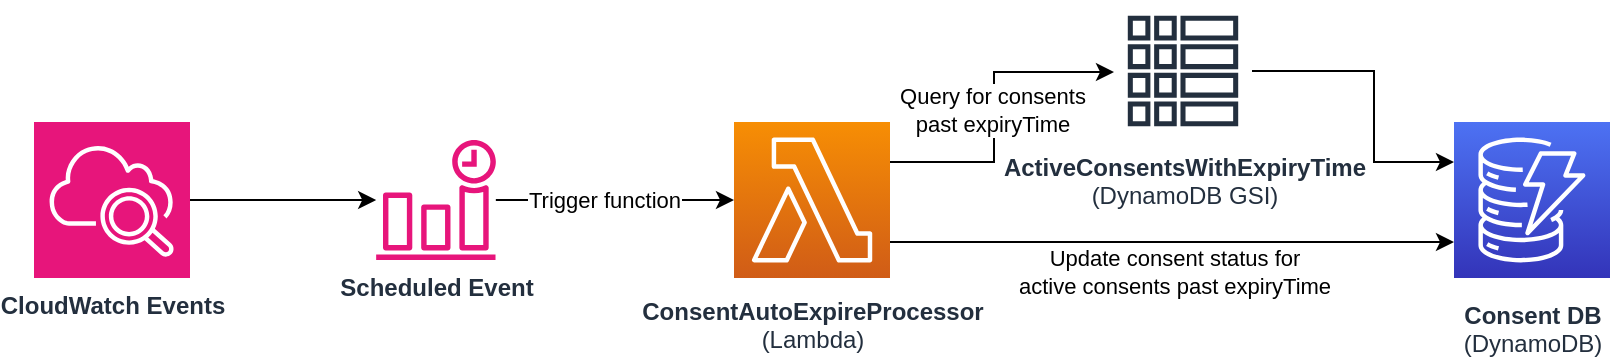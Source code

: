 <mxfile version="26.2.12">
  <diagram name="Page-1" id="mb9WRy8e2HVsGP2Ct_EL">
    <mxGraphModel dx="993" dy="631" grid="1" gridSize="10" guides="1" tooltips="1" connect="1" arrows="1" fold="1" page="1" pageScale="1" pageWidth="850" pageHeight="1100" math="0" shadow="0">
      <root>
        <mxCell id="0" />
        <mxCell id="1" parent="0" />
        <mxCell id="I15YfjlCdueFwQILE_Ks-6" style="edgeStyle=orthogonalEdgeStyle;rounded=0;orthogonalLoop=1;jettySize=auto;html=1;" edge="1" parent="1" source="I15YfjlCdueFwQILE_Ks-1" target="I15YfjlCdueFwQILE_Ks-2">
          <mxGeometry relative="1" as="geometry" />
        </mxCell>
        <mxCell id="I15YfjlCdueFwQILE_Ks-1" value="&lt;b&gt;CloudWatch Events&lt;/b&gt;" style="sketch=0;points=[[0,0,0],[0.25,0,0],[0.5,0,0],[0.75,0,0],[1,0,0],[0,1,0],[0.25,1,0],[0.5,1,0],[0.75,1,0],[1,1,0],[0,0.25,0],[0,0.5,0],[0,0.75,0],[1,0.25,0],[1,0.5,0],[1,0.75,0]];points=[[0,0,0],[0.25,0,0],[0.5,0,0],[0.75,0,0],[1,0,0],[0,1,0],[0.25,1,0],[0.5,1,0],[0.75,1,0],[1,1,0],[0,0.25,0],[0,0.5,0],[0,0.75,0],[1,0.25,0],[1,0.5,0],[1,0.75,0]];outlineConnect=0;fontColor=#232F3E;fillColor=#E7157B;strokeColor=#ffffff;dashed=0;verticalLabelPosition=bottom;verticalAlign=top;align=center;html=1;fontSize=12;fontStyle=0;aspect=fixed;shape=mxgraph.aws4.resourceIcon;resIcon=mxgraph.aws4.cloudwatch_2;" vertex="1" parent="1">
          <mxGeometry x="40" y="80" width="78" height="78" as="geometry" />
        </mxCell>
        <mxCell id="I15YfjlCdueFwQILE_Ks-8" style="edgeStyle=orthogonalEdgeStyle;rounded=0;orthogonalLoop=1;jettySize=auto;html=1;" edge="1" parent="1" source="I15YfjlCdueFwQILE_Ks-2" target="I15YfjlCdueFwQILE_Ks-7">
          <mxGeometry relative="1" as="geometry" />
        </mxCell>
        <mxCell id="I15YfjlCdueFwQILE_Ks-20" value="Trigger function" style="edgeLabel;html=1;align=center;verticalAlign=middle;resizable=0;points=[];" vertex="1" connectable="0" parent="I15YfjlCdueFwQILE_Ks-8">
          <mxGeometry x="-0.433" y="-3" relative="1" as="geometry">
            <mxPoint x="20" y="-3" as="offset" />
          </mxGeometry>
        </mxCell>
        <mxCell id="I15YfjlCdueFwQILE_Ks-2" value="&lt;b&gt;Scheduled Event&lt;/b&gt;" style="sketch=0;outlineConnect=0;fontColor=#232F3E;gradientColor=none;fillColor=#E7157B;strokeColor=none;dashed=0;verticalLabelPosition=bottom;verticalAlign=top;align=center;html=1;fontSize=12;fontStyle=0;aspect=fixed;pointerEvents=1;shape=mxgraph.aws4.event_time_based;" vertex="1" parent="1">
          <mxGeometry x="211" y="89" width="60" height="60" as="geometry" />
        </mxCell>
        <mxCell id="I15YfjlCdueFwQILE_Ks-17" style="edgeStyle=orthogonalEdgeStyle;rounded=0;orthogonalLoop=1;jettySize=auto;html=1;" edge="1" parent="1" source="I15YfjlCdueFwQILE_Ks-7" target="I15YfjlCdueFwQILE_Ks-10">
          <mxGeometry relative="1" as="geometry">
            <Array as="points">
              <mxPoint x="520" y="100" />
              <mxPoint x="520" y="55" />
            </Array>
          </mxGeometry>
        </mxCell>
        <mxCell id="I15YfjlCdueFwQILE_Ks-19" value="Query for consents&lt;div&gt;past expiryTime&lt;/div&gt;" style="edgeLabel;html=1;align=center;verticalAlign=middle;resizable=0;points=[];" vertex="1" connectable="0" parent="I15YfjlCdueFwQILE_Ks-17">
          <mxGeometry x="0.006" y="3" relative="1" as="geometry">
            <mxPoint x="2" y="1" as="offset" />
          </mxGeometry>
        </mxCell>
        <mxCell id="I15YfjlCdueFwQILE_Ks-21" style="edgeStyle=orthogonalEdgeStyle;rounded=0;orthogonalLoop=1;jettySize=auto;html=1;" edge="1" parent="1" source="I15YfjlCdueFwQILE_Ks-7" target="I15YfjlCdueFwQILE_Ks-9">
          <mxGeometry relative="1" as="geometry">
            <Array as="points">
              <mxPoint x="610" y="140" />
              <mxPoint x="610" y="140" />
            </Array>
          </mxGeometry>
        </mxCell>
        <mxCell id="I15YfjlCdueFwQILE_Ks-22" value="&lt;div&gt;Update consent status for&lt;/div&gt;&lt;div&gt;active consents past expiryTime&lt;/div&gt;" style="edgeLabel;html=1;align=center;verticalAlign=middle;resizable=0;points=[];" vertex="1" connectable="0" parent="I15YfjlCdueFwQILE_Ks-21">
          <mxGeometry x="-0.092" y="4" relative="1" as="geometry">
            <mxPoint x="14" y="19" as="offset" />
          </mxGeometry>
        </mxCell>
        <mxCell id="I15YfjlCdueFwQILE_Ks-7" value="&lt;div&gt;&lt;b&gt;ConsentAutoExpireProcessor&lt;/b&gt;&lt;/div&gt;&lt;div&gt;(Lambda)&lt;/div&gt;" style="outlineConnect=0;fontColor=#232F3E;gradientColor=#F78E04;gradientDirection=north;fillColor=#D05C17;strokeColor=#ffffff;dashed=0;verticalLabelPosition=bottom;verticalAlign=top;align=center;html=1;fontSize=12;fontStyle=0;aspect=fixed;shape=mxgraph.aws4.resourceIcon;resIcon=mxgraph.aws4.lambda;labelBackgroundColor=#ffffff;spacingTop=3;" vertex="1" parent="1">
          <mxGeometry x="390" y="80" width="78" height="78" as="geometry" />
        </mxCell>
        <mxCell id="I15YfjlCdueFwQILE_Ks-9" value="&lt;font&gt;&lt;b&gt;Consent DB&lt;/b&gt;&lt;br&gt;&lt;/font&gt;&lt;div&gt;&lt;font&gt;(DynamoDB)&lt;/font&gt;&lt;/div&gt;" style="outlineConnect=0;fontColor=#232F3E;gradientColor=#4D72F3;gradientDirection=north;fillColor=#3334B9;strokeColor=#ffffff;dashed=0;verticalLabelPosition=bottom;verticalAlign=top;align=center;html=1;fontSize=12;fontStyle=0;aspect=fixed;shape=mxgraph.aws4.resourceIcon;resIcon=mxgraph.aws4.dynamodb;labelBackgroundColor=#ffffff;spacingTop=5;" vertex="1" parent="1">
          <mxGeometry x="750.0" y="80" width="78" height="78" as="geometry" />
        </mxCell>
        <mxCell id="I15YfjlCdueFwQILE_Ks-18" style="edgeStyle=orthogonalEdgeStyle;rounded=0;orthogonalLoop=1;jettySize=auto;html=1;" edge="1" parent="1" source="I15YfjlCdueFwQILE_Ks-10" target="I15YfjlCdueFwQILE_Ks-9">
          <mxGeometry relative="1" as="geometry">
            <Array as="points">
              <mxPoint x="710" y="55" />
              <mxPoint x="710" y="100" />
            </Array>
          </mxGeometry>
        </mxCell>
        <mxCell id="I15YfjlCdueFwQILE_Ks-10" value="&lt;font&gt;&lt;b&gt;ActiveConsentsWithExpiryTime&lt;/b&gt;&lt;/font&gt;&lt;div&gt;&lt;font&gt;(DynamoDB GSI)&lt;/font&gt;&lt;/div&gt;" style="sketch=0;outlineConnect=0;fontColor=#232F3E;gradientColor=none;strokeColor=#232F3E;fillColor=#ffffff;dashed=0;verticalLabelPosition=bottom;verticalAlign=top;align=center;html=1;fontSize=12;fontStyle=0;aspect=fixed;shape=mxgraph.aws4.resourceIcon;resIcon=mxgraph.aws4.global_secondary_index;" vertex="1" parent="1">
          <mxGeometry x="580" y="20" width="69" height="69" as="geometry" />
        </mxCell>
      </root>
    </mxGraphModel>
  </diagram>
</mxfile>
